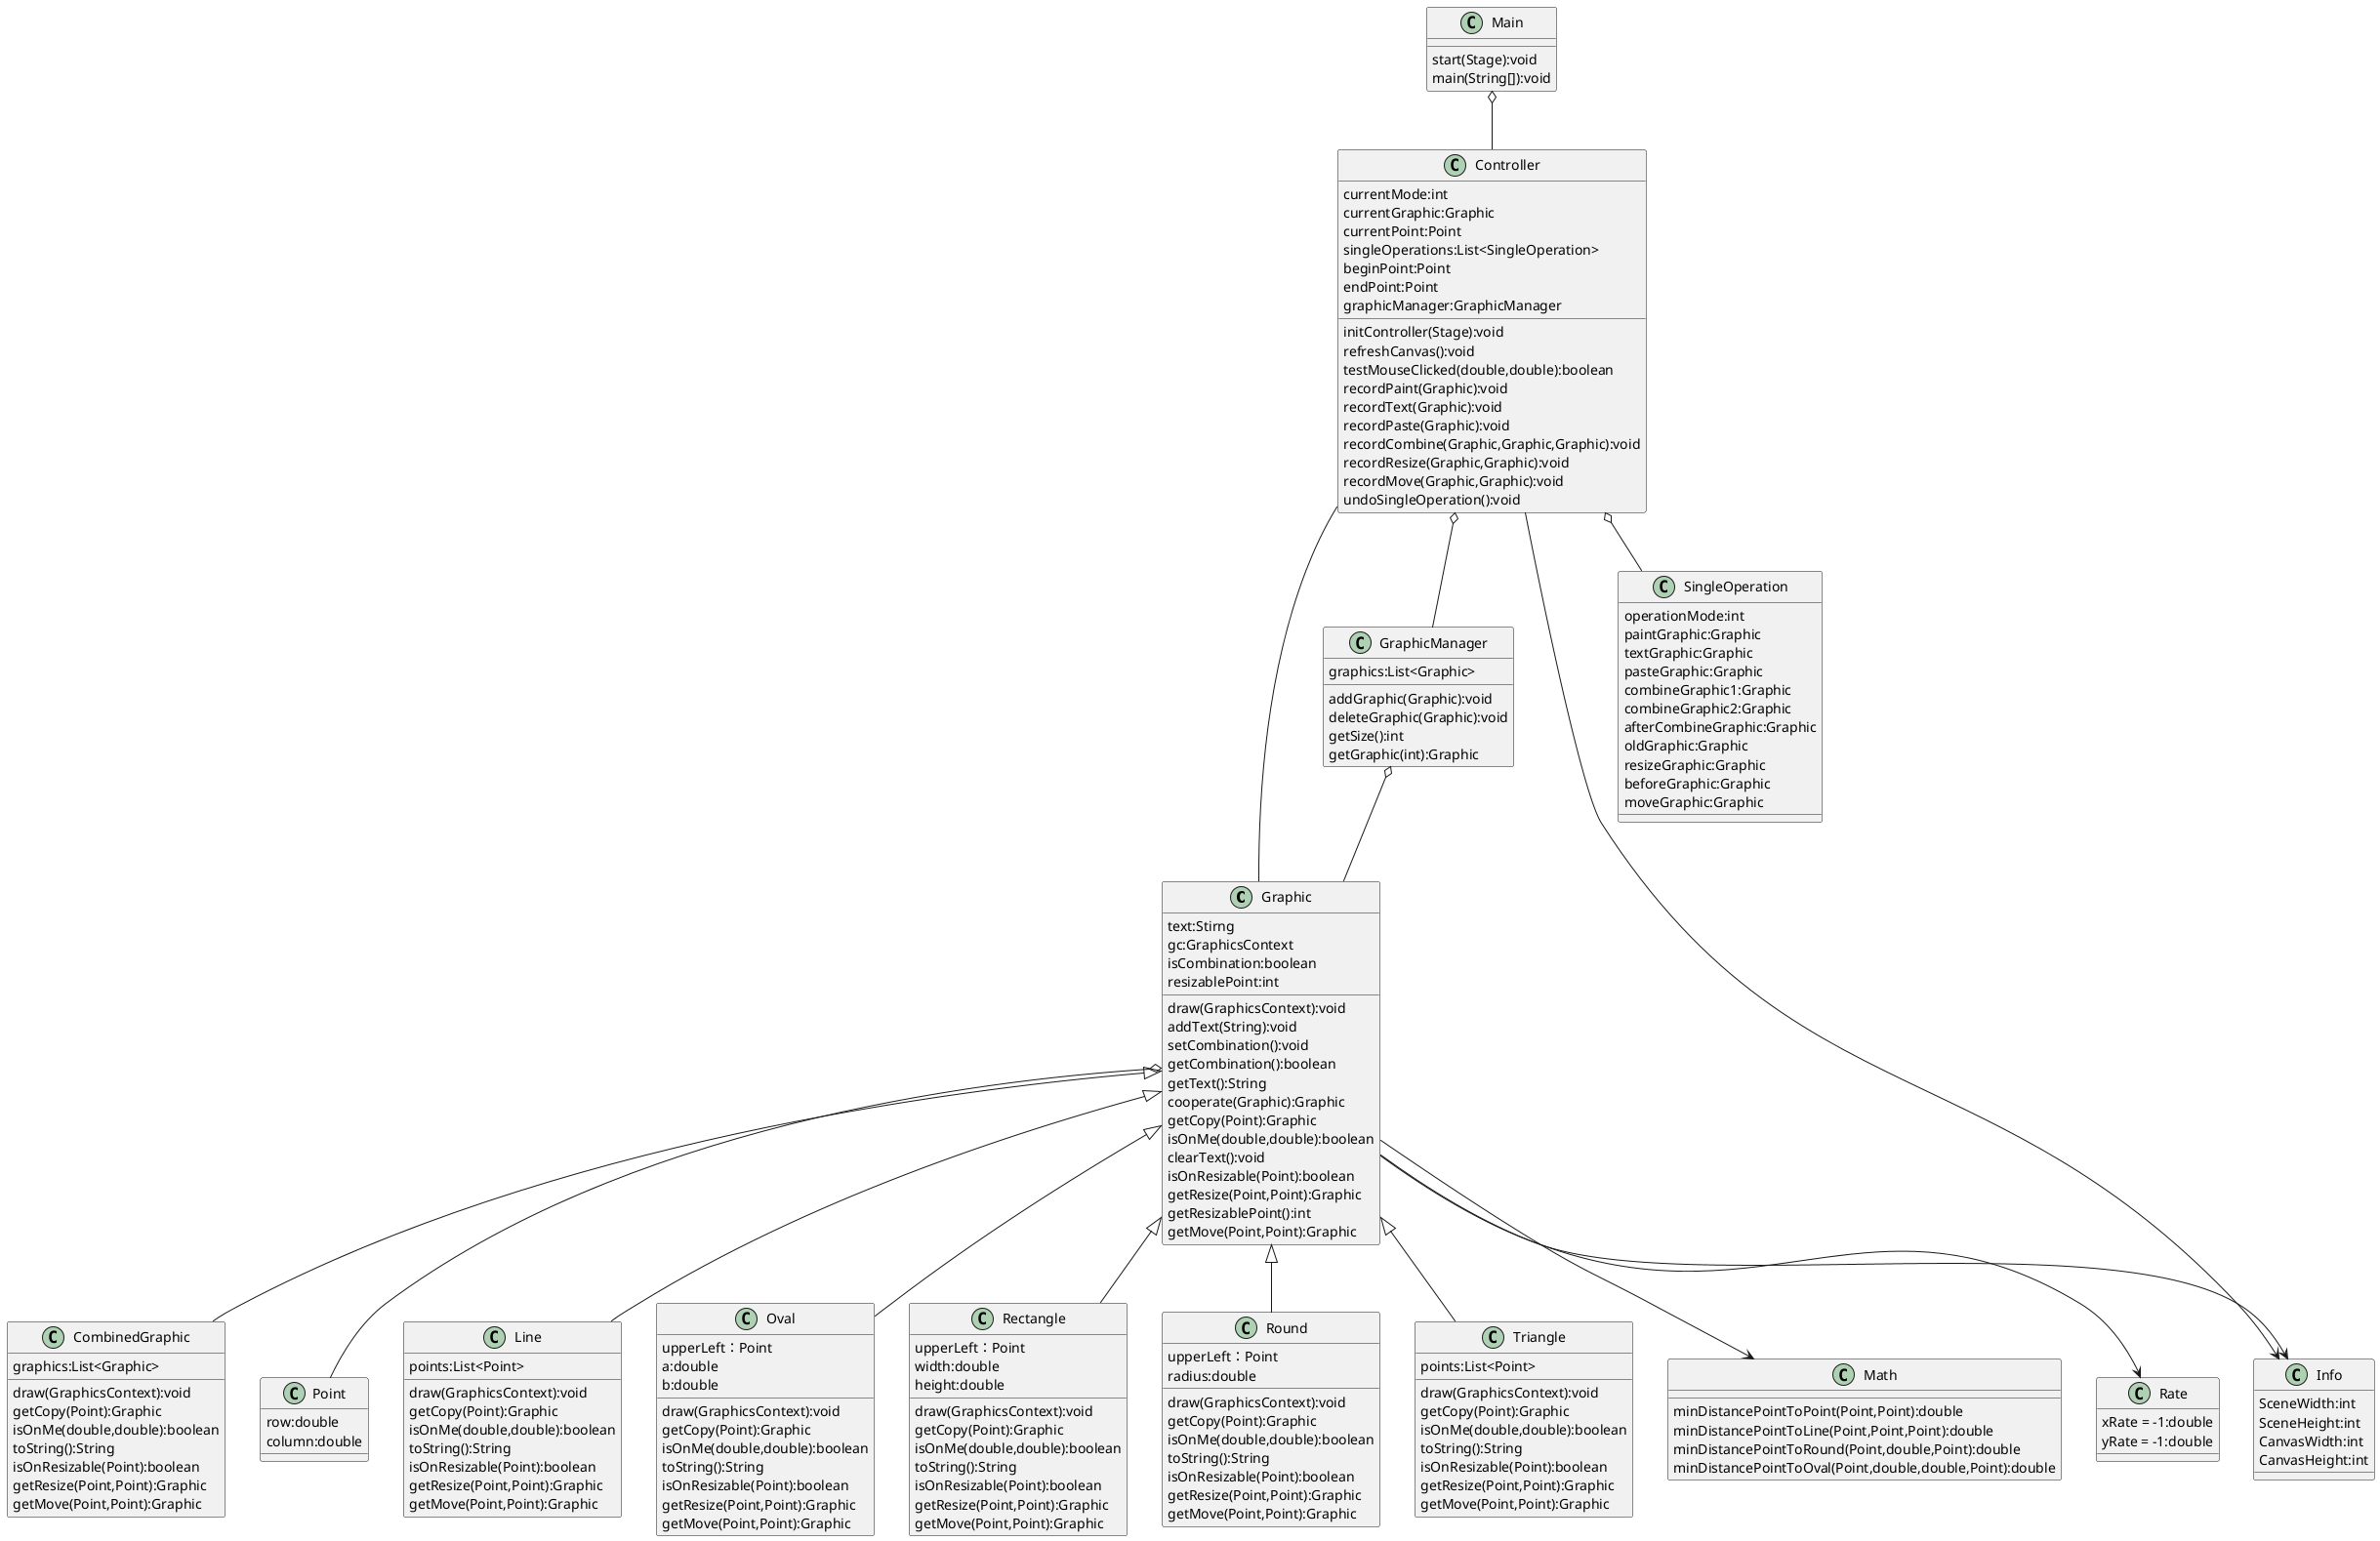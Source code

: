 @startuml

abstract class Graphic
class CombinedGraphic
class GraphicManager
class Point
class Line
class Oval
class Rectangle
class Round
class Triangle

class Controller
class Main

class Info
class Math
class Rate
class SingleOperation

Main o-- Controller
Controller o-- GraphicManager
Controller -- Graphic
Controller --> Info
Controller o-- SingleOperation
GraphicManager o-- Graphic
Graphic o-- Point
Graphic <|-- Line
Graphic <|-- Oval
Graphic <|-- Rectangle
Graphic <|-- Round
Graphic <|-- Triangle
Graphic <|-- CombinedGraphic
Graphic --> Math
Graphic --> Info
Graphic --> Rate

class Main{
    start(Stage):void
    main(String[]):void
}
class Controller{
    currentMode:int
    currentGraphic:Graphic
    currentPoint:Point
    singleOperations:List<SingleOperation>
    beginPoint:Point
    endPoint:Point
    graphicManager:GraphicManager
    initController(Stage):void
    refreshCanvas():void
    testMouseClicked(double,double):boolean
    recordPaint(Graphic):void
    recordText(Graphic):void
    recordPaste(Graphic):void
    recordCombine(Graphic,Graphic,Graphic):void
    recordResize(Graphic,Graphic):void
    recordMove(Graphic,Graphic):void
    undoSingleOperation():void
}
class Info{
    SceneWidth:int
    SceneHeight:int
    CanvasWidth:int
    CanvasHeight:int
}
class Math{
    minDistancePointToPoint(Point,Point):double
    minDistancePointToLine(Point,Point,Point):double
    minDistancePointToRound(Point,double,Point):double
    minDistancePointToOval(Point,double,double,Point):double
}
class Rate{
    xRate = -1:double
    yRate = -1:double
}
class SingleOperation{
    operationMode:int
    paintGraphic:Graphic
    textGraphic:Graphic
    pasteGraphic:Graphic
    combineGraphic1:Graphic
    combineGraphic2:Graphic
    afterCombineGraphic:Graphic
    oldGraphic:Graphic
    resizeGraphic:Graphic
    beforeGraphic:Graphic
    moveGraphic:Graphic
}
class Graphic{
    draw(GraphicsContext):void
    addText(String):void
    setCombination():void
    getCombination():boolean
    getText():String
    cooperate(Graphic):Graphic
    getCopy(Point):Graphic
    isOnMe(double,double):boolean
    clearText():void
    isOnResizable(Point):boolean
    getResize(Point,Point):Graphic
    getResizablePoint():int
    getMove(Point,Point):Graphic
    text:Stirng
    gc:GraphicsContext
    isCombination:boolean
    resizablePoint:int
}
class Line{
    points:List<Point>
    draw(GraphicsContext):void
    getCopy(Point):Graphic
    isOnMe(double,double):boolean
    toString():String
    isOnResizable(Point):boolean
    getResize(Point,Point):Graphic
    getMove(Point,Point):Graphic
}
class Oval{
    upperLeft：Point
    a:double
    b:double
    draw(GraphicsContext):void
    getCopy(Point):Graphic
    isOnMe(double,double):boolean
    toString():String
    isOnResizable(Point):boolean
    getResize(Point,Point):Graphic
    getMove(Point,Point):Graphic
}
class Rectangle{
    upperLeft：Point
    width:double
    height:double
    draw(GraphicsContext):void
    getCopy(Point):Graphic
    isOnMe(double,double):boolean
    toString():String
    isOnResizable(Point):boolean
    getResize(Point,Point):Graphic
    getMove(Point,Point):Graphic
}
class Round{
    upperLeft：Point
    radius:double
    draw(GraphicsContext):void
    getCopy(Point):Graphic
    isOnMe(double,double):boolean
    toString():String
    isOnResizable(Point):boolean
    getResize(Point,Point):Graphic
    getMove(Point,Point):Graphic
}
class Triangle{
    points:List<Point>
    draw(GraphicsContext):void
    getCopy(Point):Graphic
    isOnMe(double,double):boolean
    toString():String
    isOnResizable(Point):boolean
    getResize(Point,Point):Graphic
    getMove(Point,Point):Graphic
}
class Point{
    row:double
    column:double
}
class CombinedGraphic{
    graphics:List<Graphic>
    draw(GraphicsContext):void
    getCopy(Point):Graphic
    isOnMe(double,double):boolean
    toString():String
    isOnResizable(Point):boolean
    getResize(Point,Point):Graphic
    getMove(Point,Point):Graphic
}
class GraphicManager{
    graphics:List<Graphic>
    addGraphic(Graphic):void
    deleteGraphic(Graphic):void
    getSize():int
    getGraphic(int):Graphic
}
@enduml